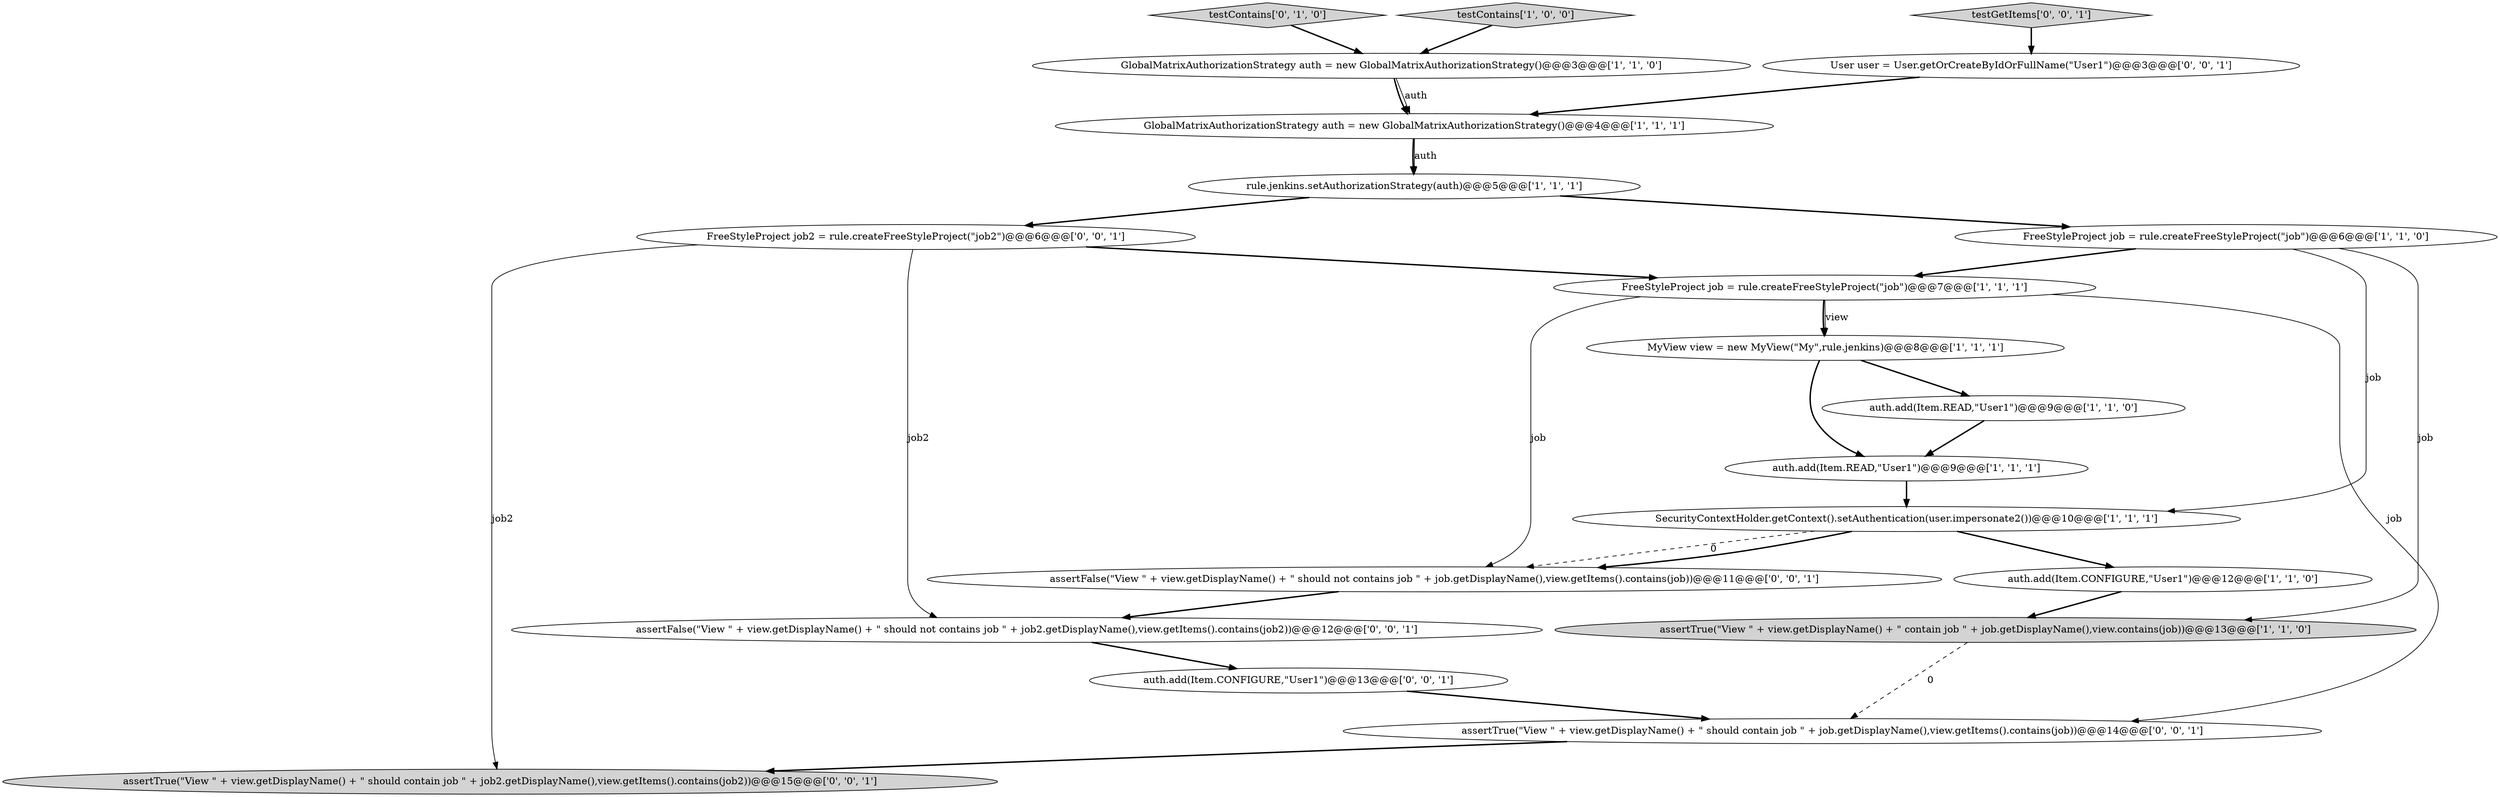 digraph {
2 [style = filled, label = "auth.add(Item.CONFIGURE,\"User1\")@@@12@@@['1', '1', '0']", fillcolor = white, shape = ellipse image = "AAA0AAABBB1BBB"];
5 [style = filled, label = "GlobalMatrixAuthorizationStrategy auth = new GlobalMatrixAuthorizationStrategy()@@@3@@@['1', '1', '0']", fillcolor = white, shape = ellipse image = "AAA0AAABBB1BBB"];
16 [style = filled, label = "assertFalse(\"View \" + view.getDisplayName() + \" should not contains job \" + job2.getDisplayName(),view.getItems().contains(job2))@@@12@@@['0', '0', '1']", fillcolor = white, shape = ellipse image = "AAA0AAABBB3BBB"];
3 [style = filled, label = "testContains['1', '0', '0']", fillcolor = lightgray, shape = diamond image = "AAA0AAABBB1BBB"];
7 [style = filled, label = "MyView view = new MyView(\"My\",rule.jenkins)@@@8@@@['1', '1', '1']", fillcolor = white, shape = ellipse image = "AAA0AAABBB1BBB"];
17 [style = filled, label = "testGetItems['0', '0', '1']", fillcolor = lightgray, shape = diamond image = "AAA0AAABBB3BBB"];
15 [style = filled, label = "assertFalse(\"View \" + view.getDisplayName() + \" should not contains job \" + job.getDisplayName(),view.getItems().contains(job))@@@11@@@['0', '0', '1']", fillcolor = white, shape = ellipse image = "AAA0AAABBB3BBB"];
13 [style = filled, label = "FreeStyleProject job2 = rule.createFreeStyleProject(\"job2\")@@@6@@@['0', '0', '1']", fillcolor = white, shape = ellipse image = "AAA0AAABBB3BBB"];
20 [style = filled, label = "assertTrue(\"View \" + view.getDisplayName() + \" should contain job \" + job2.getDisplayName(),view.getItems().contains(job2))@@@15@@@['0', '0', '1']", fillcolor = lightgray, shape = ellipse image = "AAA0AAABBB3BBB"];
1 [style = filled, label = "SecurityContextHolder.getContext().setAuthentication(user.impersonate2())@@@10@@@['1', '1', '1']", fillcolor = white, shape = ellipse image = "AAA0AAABBB1BBB"];
11 [style = filled, label = "rule.jenkins.setAuthorizationStrategy(auth)@@@5@@@['1', '1', '1']", fillcolor = white, shape = ellipse image = "AAA0AAABBB1BBB"];
4 [style = filled, label = "auth.add(Item.READ,\"User1\")@@@9@@@['1', '1', '1']", fillcolor = white, shape = ellipse image = "AAA0AAABBB1BBB"];
9 [style = filled, label = "GlobalMatrixAuthorizationStrategy auth = new GlobalMatrixAuthorizationStrategy()@@@4@@@['1', '1', '1']", fillcolor = white, shape = ellipse image = "AAA0AAABBB1BBB"];
8 [style = filled, label = "auth.add(Item.READ,\"User1\")@@@9@@@['1', '1', '0']", fillcolor = white, shape = ellipse image = "AAA0AAABBB1BBB"];
18 [style = filled, label = "assertTrue(\"View \" + view.getDisplayName() + \" should contain job \" + job.getDisplayName(),view.getItems().contains(job))@@@14@@@['0', '0', '1']", fillcolor = white, shape = ellipse image = "AAA0AAABBB3BBB"];
14 [style = filled, label = "auth.add(Item.CONFIGURE,\"User1\")@@@13@@@['0', '0', '1']", fillcolor = white, shape = ellipse image = "AAA0AAABBB3BBB"];
10 [style = filled, label = "FreeStyleProject job = rule.createFreeStyleProject(\"job\")@@@6@@@['1', '1', '0']", fillcolor = white, shape = ellipse image = "AAA0AAABBB1BBB"];
6 [style = filled, label = "assertTrue(\"View \" + view.getDisplayName() + \" contain job \" + job.getDisplayName(),view.contains(job))@@@13@@@['1', '1', '0']", fillcolor = lightgray, shape = ellipse image = "AAA0AAABBB1BBB"];
19 [style = filled, label = "User user = User.getOrCreateByIdOrFullName(\"User1\")@@@3@@@['0', '0', '1']", fillcolor = white, shape = ellipse image = "AAA0AAABBB3BBB"];
0 [style = filled, label = "FreeStyleProject job = rule.createFreeStyleProject(\"job\")@@@7@@@['1', '1', '1']", fillcolor = white, shape = ellipse image = "AAA0AAABBB1BBB"];
12 [style = filled, label = "testContains['0', '1', '0']", fillcolor = lightgray, shape = diamond image = "AAA0AAABBB2BBB"];
7->8 [style = bold, label=""];
18->20 [style = bold, label=""];
9->11 [style = bold, label=""];
19->9 [style = bold, label=""];
6->18 [style = dashed, label="0"];
14->18 [style = bold, label=""];
8->4 [style = bold, label=""];
13->0 [style = bold, label=""];
0->7 [style = bold, label=""];
17->19 [style = bold, label=""];
0->18 [style = solid, label="job"];
5->9 [style = solid, label="auth"];
13->16 [style = solid, label="job2"];
10->6 [style = solid, label="job"];
5->9 [style = bold, label=""];
3->5 [style = bold, label=""];
4->1 [style = bold, label=""];
13->20 [style = solid, label="job2"];
12->5 [style = bold, label=""];
11->10 [style = bold, label=""];
7->4 [style = bold, label=""];
0->15 [style = solid, label="job"];
16->14 [style = bold, label=""];
15->16 [style = bold, label=""];
11->13 [style = bold, label=""];
1->15 [style = bold, label=""];
9->11 [style = solid, label="auth"];
1->15 [style = dashed, label="0"];
2->6 [style = bold, label=""];
10->1 [style = solid, label="job"];
0->7 [style = solid, label="view"];
1->2 [style = bold, label=""];
10->0 [style = bold, label=""];
}
